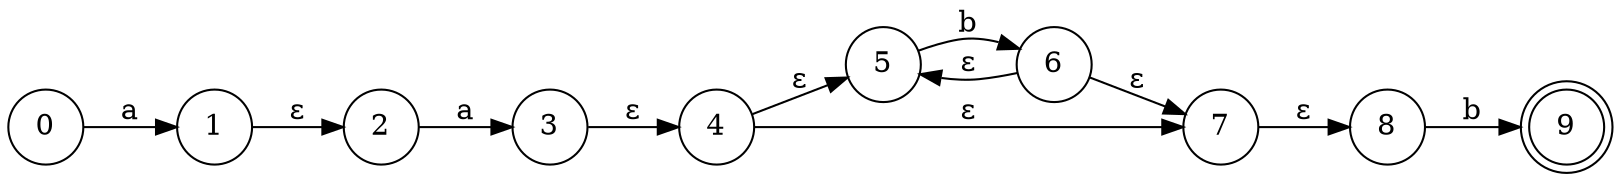 digraph eNFA {
	rankdir=LR;

	0 [shape=circle];
	0 -> 1 [label="a"];

	1 [shape=circle];
	1 -> 2 [label="ε"];

	2 [shape=circle];
	2 -> 3 [label="a"];

	3 [shape=circle];
	3 -> 4 [label="ε"];

	4 [shape=circle];
	4 -> 5 [label="ε"];
	4 -> 7 [label="ε"];

	5 [shape=circle];
	5 -> 6 [label="b"];

	6 [shape=circle];
	6 -> 5 [label="ε"];
	6 -> 7 [label="ε"];

	7 [shape=circle];
	7 -> 8 [label="ε"];

	8 [shape=circle];
	8 -> 9 [label="b"];

	9 [shape=doublecircle];

}
